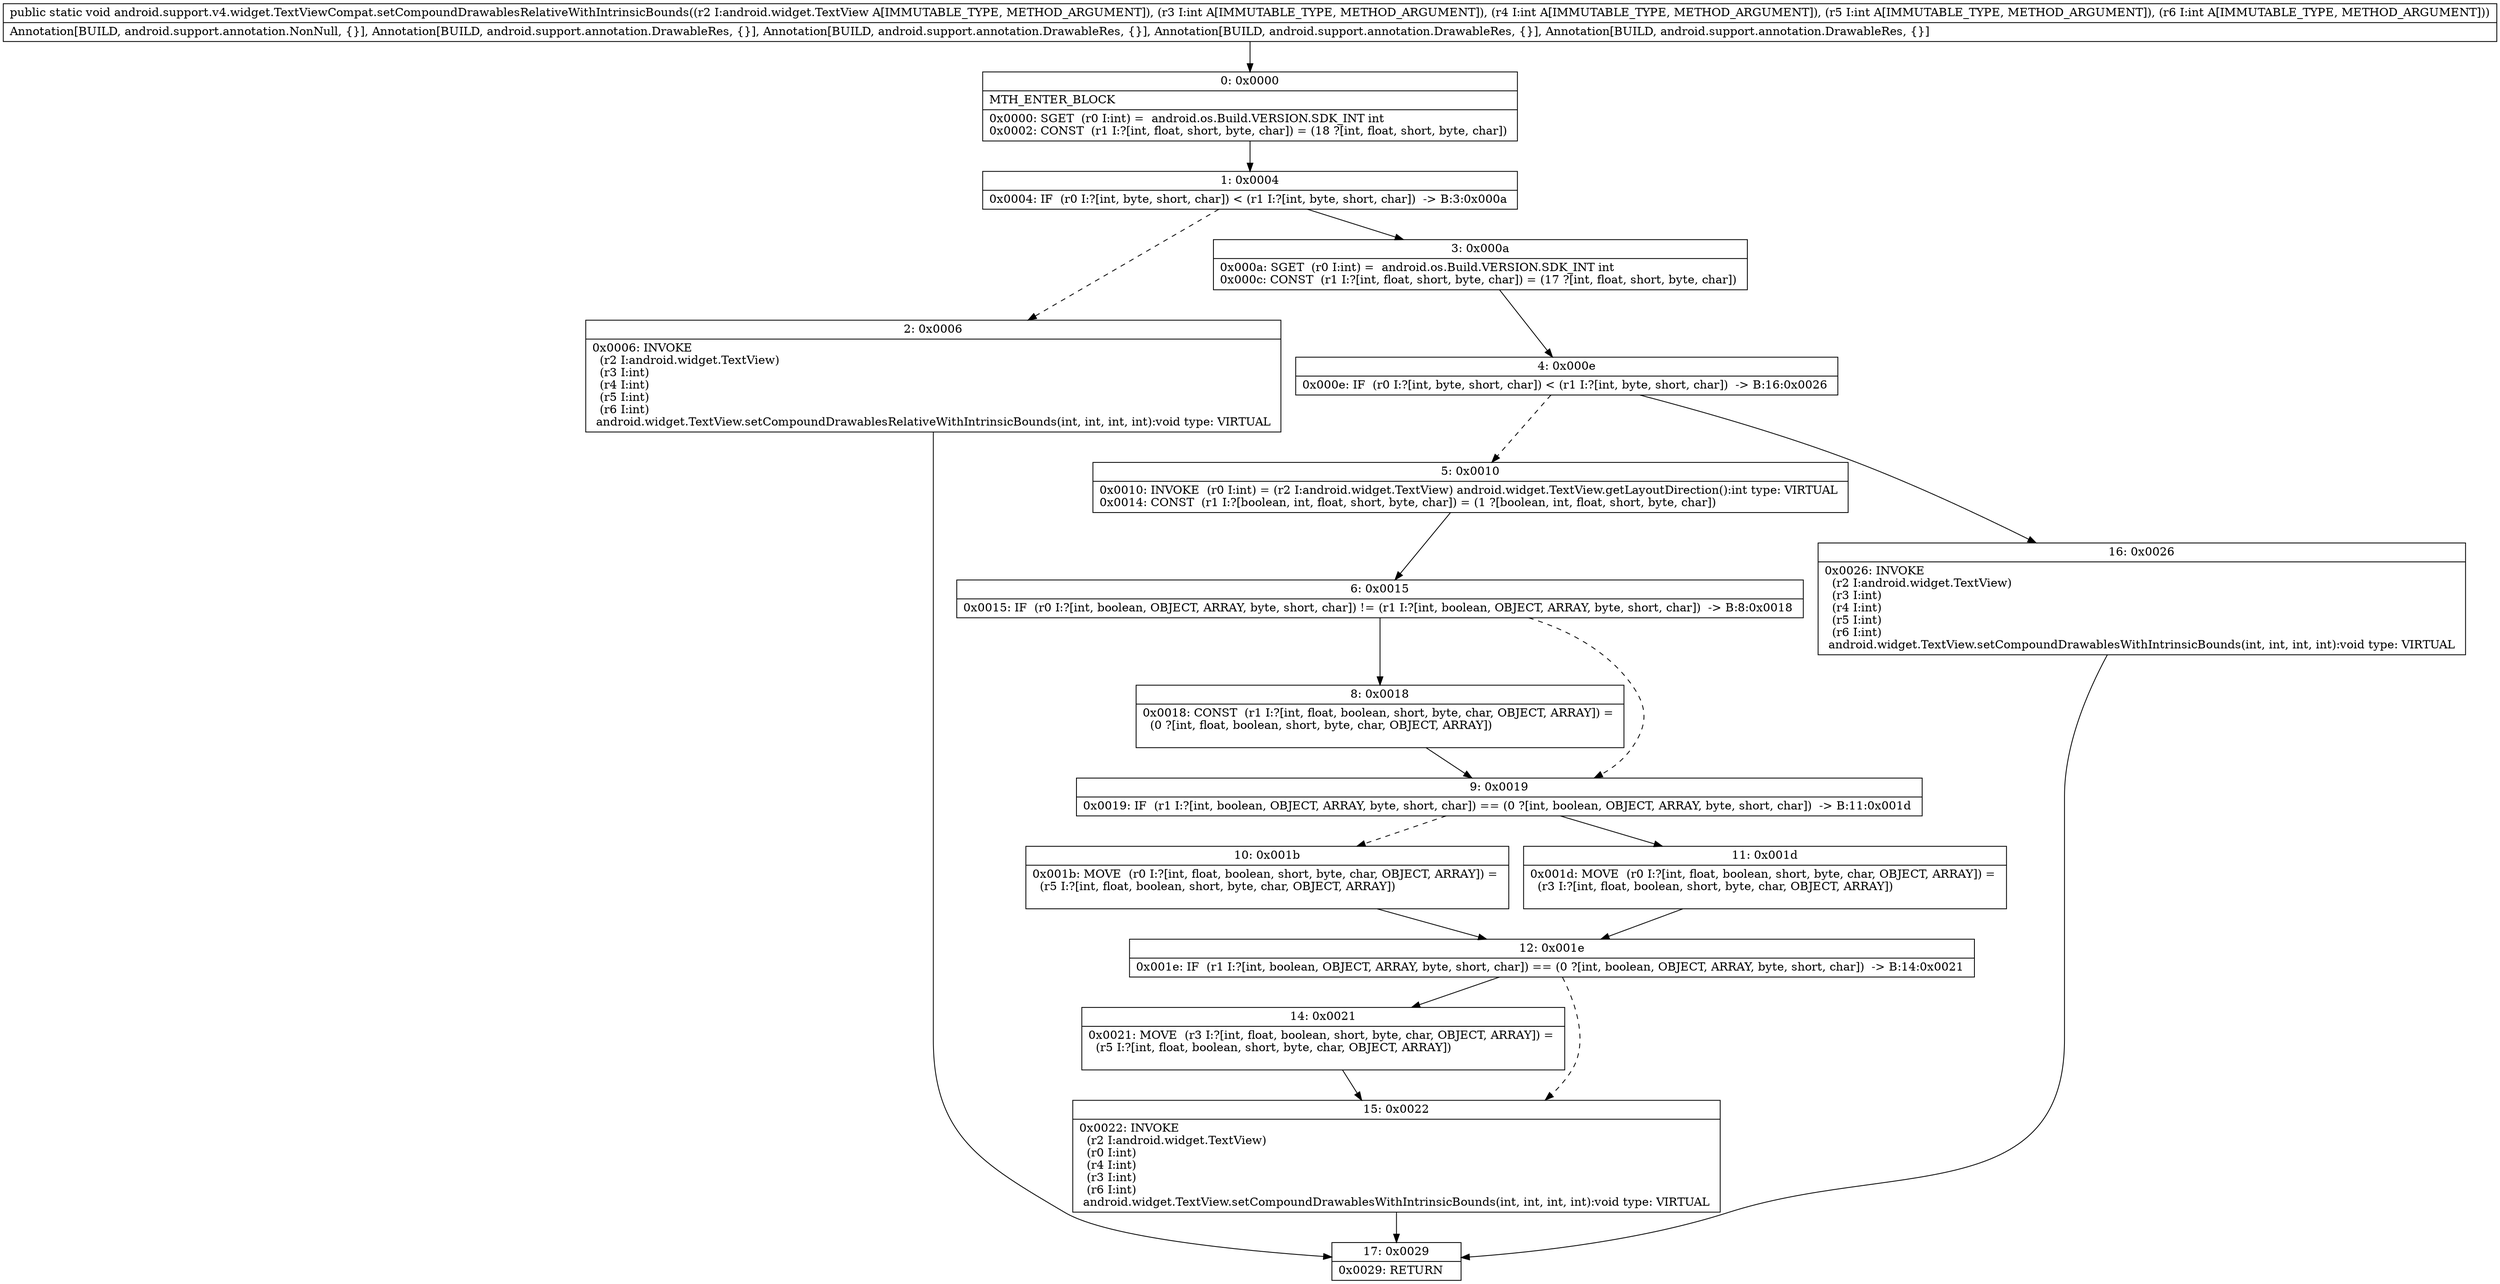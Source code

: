digraph "CFG forandroid.support.v4.widget.TextViewCompat.setCompoundDrawablesRelativeWithIntrinsicBounds(Landroid\/widget\/TextView;IIII)V" {
Node_0 [shape=record,label="{0\:\ 0x0000|MTH_ENTER_BLOCK\l|0x0000: SGET  (r0 I:int) =  android.os.Build.VERSION.SDK_INT int \l0x0002: CONST  (r1 I:?[int, float, short, byte, char]) = (18 ?[int, float, short, byte, char]) \l}"];
Node_1 [shape=record,label="{1\:\ 0x0004|0x0004: IF  (r0 I:?[int, byte, short, char]) \< (r1 I:?[int, byte, short, char])  \-\> B:3:0x000a \l}"];
Node_2 [shape=record,label="{2\:\ 0x0006|0x0006: INVOKE  \l  (r2 I:android.widget.TextView)\l  (r3 I:int)\l  (r4 I:int)\l  (r5 I:int)\l  (r6 I:int)\l android.widget.TextView.setCompoundDrawablesRelativeWithIntrinsicBounds(int, int, int, int):void type: VIRTUAL \l}"];
Node_3 [shape=record,label="{3\:\ 0x000a|0x000a: SGET  (r0 I:int) =  android.os.Build.VERSION.SDK_INT int \l0x000c: CONST  (r1 I:?[int, float, short, byte, char]) = (17 ?[int, float, short, byte, char]) \l}"];
Node_4 [shape=record,label="{4\:\ 0x000e|0x000e: IF  (r0 I:?[int, byte, short, char]) \< (r1 I:?[int, byte, short, char])  \-\> B:16:0x0026 \l}"];
Node_5 [shape=record,label="{5\:\ 0x0010|0x0010: INVOKE  (r0 I:int) = (r2 I:android.widget.TextView) android.widget.TextView.getLayoutDirection():int type: VIRTUAL \l0x0014: CONST  (r1 I:?[boolean, int, float, short, byte, char]) = (1 ?[boolean, int, float, short, byte, char]) \l}"];
Node_6 [shape=record,label="{6\:\ 0x0015|0x0015: IF  (r0 I:?[int, boolean, OBJECT, ARRAY, byte, short, char]) != (r1 I:?[int, boolean, OBJECT, ARRAY, byte, short, char])  \-\> B:8:0x0018 \l}"];
Node_8 [shape=record,label="{8\:\ 0x0018|0x0018: CONST  (r1 I:?[int, float, boolean, short, byte, char, OBJECT, ARRAY]) = \l  (0 ?[int, float, boolean, short, byte, char, OBJECT, ARRAY])\l \l}"];
Node_9 [shape=record,label="{9\:\ 0x0019|0x0019: IF  (r1 I:?[int, boolean, OBJECT, ARRAY, byte, short, char]) == (0 ?[int, boolean, OBJECT, ARRAY, byte, short, char])  \-\> B:11:0x001d \l}"];
Node_10 [shape=record,label="{10\:\ 0x001b|0x001b: MOVE  (r0 I:?[int, float, boolean, short, byte, char, OBJECT, ARRAY]) = \l  (r5 I:?[int, float, boolean, short, byte, char, OBJECT, ARRAY])\l \l}"];
Node_11 [shape=record,label="{11\:\ 0x001d|0x001d: MOVE  (r0 I:?[int, float, boolean, short, byte, char, OBJECT, ARRAY]) = \l  (r3 I:?[int, float, boolean, short, byte, char, OBJECT, ARRAY])\l \l}"];
Node_12 [shape=record,label="{12\:\ 0x001e|0x001e: IF  (r1 I:?[int, boolean, OBJECT, ARRAY, byte, short, char]) == (0 ?[int, boolean, OBJECT, ARRAY, byte, short, char])  \-\> B:14:0x0021 \l}"];
Node_14 [shape=record,label="{14\:\ 0x0021|0x0021: MOVE  (r3 I:?[int, float, boolean, short, byte, char, OBJECT, ARRAY]) = \l  (r5 I:?[int, float, boolean, short, byte, char, OBJECT, ARRAY])\l \l}"];
Node_15 [shape=record,label="{15\:\ 0x0022|0x0022: INVOKE  \l  (r2 I:android.widget.TextView)\l  (r0 I:int)\l  (r4 I:int)\l  (r3 I:int)\l  (r6 I:int)\l android.widget.TextView.setCompoundDrawablesWithIntrinsicBounds(int, int, int, int):void type: VIRTUAL \l}"];
Node_16 [shape=record,label="{16\:\ 0x0026|0x0026: INVOKE  \l  (r2 I:android.widget.TextView)\l  (r3 I:int)\l  (r4 I:int)\l  (r5 I:int)\l  (r6 I:int)\l android.widget.TextView.setCompoundDrawablesWithIntrinsicBounds(int, int, int, int):void type: VIRTUAL \l}"];
Node_17 [shape=record,label="{17\:\ 0x0029|0x0029: RETURN   \l}"];
MethodNode[shape=record,label="{public static void android.support.v4.widget.TextViewCompat.setCompoundDrawablesRelativeWithIntrinsicBounds((r2 I:android.widget.TextView A[IMMUTABLE_TYPE, METHOD_ARGUMENT]), (r3 I:int A[IMMUTABLE_TYPE, METHOD_ARGUMENT]), (r4 I:int A[IMMUTABLE_TYPE, METHOD_ARGUMENT]), (r5 I:int A[IMMUTABLE_TYPE, METHOD_ARGUMENT]), (r6 I:int A[IMMUTABLE_TYPE, METHOD_ARGUMENT]))  | Annotation[BUILD, android.support.annotation.NonNull, \{\}], Annotation[BUILD, android.support.annotation.DrawableRes, \{\}], Annotation[BUILD, android.support.annotation.DrawableRes, \{\}], Annotation[BUILD, android.support.annotation.DrawableRes, \{\}], Annotation[BUILD, android.support.annotation.DrawableRes, \{\}]\l}"];
MethodNode -> Node_0;
Node_0 -> Node_1;
Node_1 -> Node_2[style=dashed];
Node_1 -> Node_3;
Node_2 -> Node_17;
Node_3 -> Node_4;
Node_4 -> Node_5[style=dashed];
Node_4 -> Node_16;
Node_5 -> Node_6;
Node_6 -> Node_8;
Node_6 -> Node_9[style=dashed];
Node_8 -> Node_9;
Node_9 -> Node_10[style=dashed];
Node_9 -> Node_11;
Node_10 -> Node_12;
Node_11 -> Node_12;
Node_12 -> Node_14;
Node_12 -> Node_15[style=dashed];
Node_14 -> Node_15;
Node_15 -> Node_17;
Node_16 -> Node_17;
}

